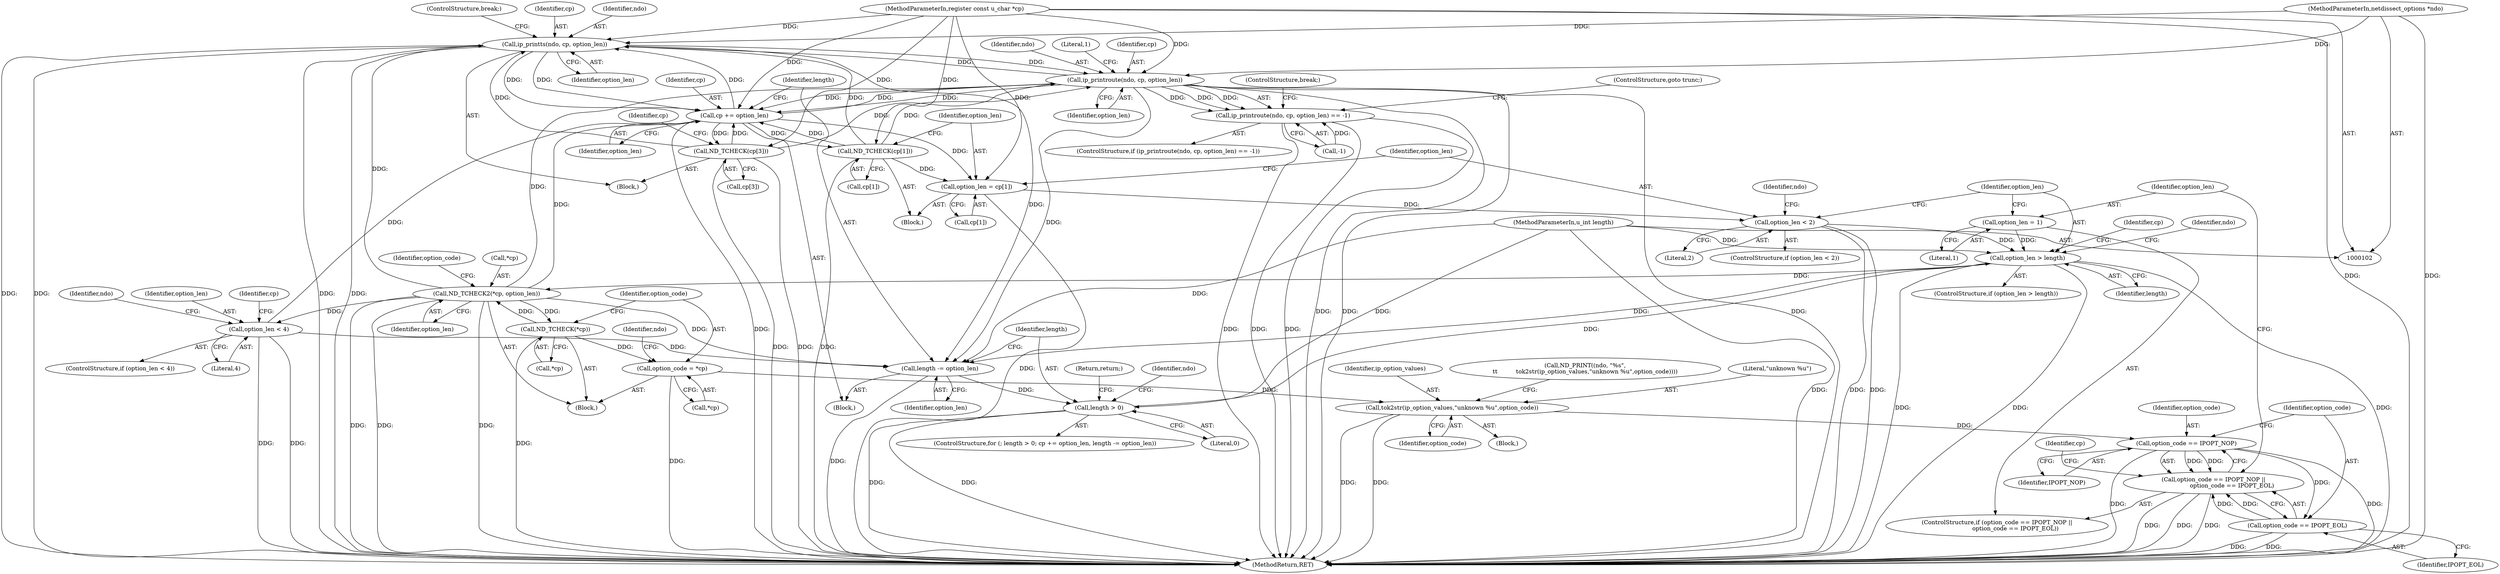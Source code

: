 digraph "0_tcpdump_eee0b04bcfdae319c242b0b8fc3d07029ee65b8c@pointer" {
"1000206" [label="(Call,ip_printts(ndo, cp, option_len))"];
"1000216" [label="(Call,ip_printroute(ndo, cp, option_len))"];
"1000206" [label="(Call,ip_printts(ndo, cp, option_len))"];
"1000103" [label="(MethodParameterIn,netdissect_options *ndo)"];
"1000237" [label="(Call,ND_TCHECK(cp[3]))"];
"1000117" [label="(Call,cp += option_len)"];
"1000226" [label="(Call,option_len < 4)"];
"1000196" [label="(Call,ND_TCHECK2(*cp, option_len))"];
"1000134" [label="(Call,ND_TCHECK(*cp))"];
"1000185" [label="(Call,option_len > length)"];
"1000158" [label="(Call,option_len = 1)"];
"1000173" [label="(Call,option_len < 2)"];
"1000167" [label="(Call,option_len = cp[1])"];
"1000163" [label="(Call,ND_TCHECK(cp[1]))"];
"1000104" [label="(MethodParameterIn,register const u_char *cp)"];
"1000113" [label="(Call,length > 0)"];
"1000120" [label="(Call,length -= option_len)"];
"1000105" [label="(MethodParameterIn,u_int length)"];
"1000137" [label="(Call,option_code = *cp)"];
"1000146" [label="(Call,tok2str(ip_option_values,\"unknown %u\",option_code))"];
"1000152" [label="(Call,option_code == IPOPT_NOP)"];
"1000151" [label="(Call,option_code == IPOPT_NOP ||\n                    option_code == IPOPT_EOL)"];
"1000155" [label="(Call,option_code == IPOPT_EOL)"];
"1000215" [label="(Call,ip_printroute(ndo, cp, option_len) == -1)"];
"1000220" [label="(Call,-1)"];
"1000151" [label="(Call,option_code == IPOPT_NOP ||\n                    option_code == IPOPT_EOL)"];
"1000186" [label="(Identifier,option_len)"];
"1000232" [label="(Identifier,ndo)"];
"1000137" [label="(Call,option_code = *cp)"];
"1000117" [label="(Call,cp += option_len)"];
"1000141" [label="(Call,ND_PRINT((ndo, \"%s\",\n\t\t          tok2str(ip_option_values,\"unknown %u\",option_code))))"];
"1000210" [label="(ControlStructure,break;)"];
"1000219" [label="(Identifier,option_len)"];
"1000156" [label="(Identifier,option_code)"];
"1000118" [label="(Identifier,cp)"];
"1000146" [label="(Call,tok2str(ip_option_values,\"unknown %u\",option_code))"];
"1000217" [label="(Identifier,ndo)"];
"1000162" [label="(Block,)"];
"1000228" [label="(Literal,4)"];
"1000116" [label="(Block,)"];
"1000115" [label="(Literal,0)"];
"1000154" [label="(Identifier,IPOPT_NOP)"];
"1000179" [label="(Identifier,ndo)"];
"1000114" [label="(Identifier,length)"];
"1000209" [label="(Identifier,option_len)"];
"1000123" [label="(Block,)"];
"1000227" [label="(Identifier,option_len)"];
"1000144" [label="(Block,)"];
"1000143" [label="(Identifier,ndo)"];
"1000167" [label="(Call,option_len = cp[1])"];
"1000215" [label="(Call,ip_printroute(ndo, cp, option_len) == -1)"];
"1000206" [label="(Call,ip_printts(ndo, cp, option_len))"];
"1000120" [label="(Call,length -= option_len)"];
"1000164" [label="(Call,cp[1])"];
"1000119" [label="(Identifier,option_len)"];
"1000216" [label="(Call,ip_printroute(ndo, cp, option_len))"];
"1000160" [label="(Literal,1)"];
"1000169" [label="(Call,cp[1])"];
"1000264" [label="(Return,return;)"];
"1000168" [label="(Identifier,option_len)"];
"1000149" [label="(Identifier,option_code)"];
"1000272" [label="(MethodReturn,RET)"];
"1000226" [label="(Call,option_len < 4)"];
"1000175" [label="(Literal,2)"];
"1000122" [label="(Identifier,option_len)"];
"1000222" [label="(ControlStructure,goto trunc;)"];
"1000155" [label="(Call,option_code == IPOPT_EOL)"];
"1000157" [label="(Identifier,IPOPT_EOL)"];
"1000104" [label="(MethodParameterIn,register const u_char *cp)"];
"1000148" [label="(Literal,\"unknown %u\")"];
"1000147" [label="(Identifier,ip_option_values)"];
"1000153" [label="(Identifier,option_code)"];
"1000127" [label="(Identifier,ndo)"];
"1000103" [label="(MethodParameterIn,netdissect_options *ndo)"];
"1000134" [label="(Call,ND_TCHECK(*cp))"];
"1000174" [label="(Identifier,option_len)"];
"1000152" [label="(Call,option_code == IPOPT_NOP)"];
"1000105" [label="(MethodParameterIn,u_int length)"];
"1000150" [label="(ControlStructure,if (option_code == IPOPT_NOP ||\n                    option_code == IPOPT_EOL))"];
"1000158" [label="(Call,option_len = 1)"];
"1000208" [label="(Identifier,cp)"];
"1000121" [label="(Identifier,length)"];
"1000197" [label="(Call,*cp)"];
"1000139" [label="(Call,*cp)"];
"1000198" [label="(Identifier,cp)"];
"1000196" [label="(Call,ND_TCHECK2(*cp, option_len))"];
"1000221" [label="(Literal,1)"];
"1000246" [label="(Identifier,cp)"];
"1000191" [label="(Identifier,ndo)"];
"1000223" [label="(ControlStructure,break;)"];
"1000225" [label="(ControlStructure,if (option_len < 4))"];
"1000165" [label="(Identifier,cp)"];
"1000113" [label="(Call,length > 0)"];
"1000184" [label="(ControlStructure,if (option_len > length))"];
"1000138" [label="(Identifier,option_code)"];
"1000135" [label="(Call,*cp)"];
"1000214" [label="(ControlStructure,if (ip_printroute(ndo, cp, option_len) == -1))"];
"1000237" [label="(Call,ND_TCHECK(cp[3]))"];
"1000207" [label="(Identifier,ndo)"];
"1000159" [label="(Identifier,option_len)"];
"1000187" [label="(Identifier,length)"];
"1000112" [label="(ControlStructure,for (; length > 0; cp += option_len, length -= option_len))"];
"1000163" [label="(Call,ND_TCHECK(cp[1]))"];
"1000202" [label="(Block,)"];
"1000238" [label="(Call,cp[3])"];
"1000201" [label="(Identifier,option_code)"];
"1000218" [label="(Identifier,cp)"];
"1000173" [label="(Call,option_len < 2)"];
"1000172" [label="(ControlStructure,if (option_len < 2))"];
"1000185" [label="(Call,option_len > length)"];
"1000199" [label="(Identifier,option_len)"];
"1000239" [label="(Identifier,cp)"];
"1000206" -> "1000202"  [label="AST: "];
"1000206" -> "1000209"  [label="CFG: "];
"1000207" -> "1000206"  [label="AST: "];
"1000208" -> "1000206"  [label="AST: "];
"1000209" -> "1000206"  [label="AST: "];
"1000210" -> "1000206"  [label="CFG: "];
"1000206" -> "1000272"  [label="DDG: "];
"1000206" -> "1000272"  [label="DDG: "];
"1000206" -> "1000272"  [label="DDG: "];
"1000206" -> "1000272"  [label="DDG: "];
"1000206" -> "1000117"  [label="DDG: "];
"1000206" -> "1000117"  [label="DDG: "];
"1000206" -> "1000120"  [label="DDG: "];
"1000216" -> "1000206"  [label="DDG: "];
"1000103" -> "1000206"  [label="DDG: "];
"1000237" -> "1000206"  [label="DDG: "];
"1000117" -> "1000206"  [label="DDG: "];
"1000104" -> "1000206"  [label="DDG: "];
"1000163" -> "1000206"  [label="DDG: "];
"1000196" -> "1000206"  [label="DDG: "];
"1000206" -> "1000216"  [label="DDG: "];
"1000216" -> "1000215"  [label="AST: "];
"1000216" -> "1000219"  [label="CFG: "];
"1000217" -> "1000216"  [label="AST: "];
"1000218" -> "1000216"  [label="AST: "];
"1000219" -> "1000216"  [label="AST: "];
"1000221" -> "1000216"  [label="CFG: "];
"1000216" -> "1000272"  [label="DDG: "];
"1000216" -> "1000272"  [label="DDG: "];
"1000216" -> "1000272"  [label="DDG: "];
"1000216" -> "1000117"  [label="DDG: "];
"1000216" -> "1000117"  [label="DDG: "];
"1000216" -> "1000120"  [label="DDG: "];
"1000216" -> "1000215"  [label="DDG: "];
"1000216" -> "1000215"  [label="DDG: "];
"1000216" -> "1000215"  [label="DDG: "];
"1000103" -> "1000216"  [label="DDG: "];
"1000237" -> "1000216"  [label="DDG: "];
"1000117" -> "1000216"  [label="DDG: "];
"1000104" -> "1000216"  [label="DDG: "];
"1000163" -> "1000216"  [label="DDG: "];
"1000196" -> "1000216"  [label="DDG: "];
"1000103" -> "1000102"  [label="AST: "];
"1000103" -> "1000272"  [label="DDG: "];
"1000237" -> "1000202"  [label="AST: "];
"1000237" -> "1000238"  [label="CFG: "];
"1000238" -> "1000237"  [label="AST: "];
"1000246" -> "1000237"  [label="CFG: "];
"1000237" -> "1000272"  [label="DDG: "];
"1000237" -> "1000272"  [label="DDG: "];
"1000237" -> "1000117"  [label="DDG: "];
"1000117" -> "1000237"  [label="DDG: "];
"1000104" -> "1000237"  [label="DDG: "];
"1000117" -> "1000116"  [label="AST: "];
"1000117" -> "1000119"  [label="CFG: "];
"1000118" -> "1000117"  [label="AST: "];
"1000119" -> "1000117"  [label="AST: "];
"1000121" -> "1000117"  [label="CFG: "];
"1000117" -> "1000272"  [label="DDG: "];
"1000226" -> "1000117"  [label="DDG: "];
"1000196" -> "1000117"  [label="DDG: "];
"1000104" -> "1000117"  [label="DDG: "];
"1000163" -> "1000117"  [label="DDG: "];
"1000117" -> "1000163"  [label="DDG: "];
"1000117" -> "1000167"  [label="DDG: "];
"1000226" -> "1000225"  [label="AST: "];
"1000226" -> "1000228"  [label="CFG: "];
"1000227" -> "1000226"  [label="AST: "];
"1000228" -> "1000226"  [label="AST: "];
"1000232" -> "1000226"  [label="CFG: "];
"1000239" -> "1000226"  [label="CFG: "];
"1000226" -> "1000272"  [label="DDG: "];
"1000226" -> "1000272"  [label="DDG: "];
"1000226" -> "1000120"  [label="DDG: "];
"1000196" -> "1000226"  [label="DDG: "];
"1000196" -> "1000123"  [label="AST: "];
"1000196" -> "1000199"  [label="CFG: "];
"1000197" -> "1000196"  [label="AST: "];
"1000199" -> "1000196"  [label="AST: "];
"1000201" -> "1000196"  [label="CFG: "];
"1000196" -> "1000272"  [label="DDG: "];
"1000196" -> "1000272"  [label="DDG: "];
"1000196" -> "1000272"  [label="DDG: "];
"1000196" -> "1000120"  [label="DDG: "];
"1000196" -> "1000134"  [label="DDG: "];
"1000134" -> "1000196"  [label="DDG: "];
"1000185" -> "1000196"  [label="DDG: "];
"1000134" -> "1000123"  [label="AST: "];
"1000134" -> "1000135"  [label="CFG: "];
"1000135" -> "1000134"  [label="AST: "];
"1000138" -> "1000134"  [label="CFG: "];
"1000134" -> "1000272"  [label="DDG: "];
"1000134" -> "1000137"  [label="DDG: "];
"1000185" -> "1000184"  [label="AST: "];
"1000185" -> "1000187"  [label="CFG: "];
"1000186" -> "1000185"  [label="AST: "];
"1000187" -> "1000185"  [label="AST: "];
"1000191" -> "1000185"  [label="CFG: "];
"1000198" -> "1000185"  [label="CFG: "];
"1000185" -> "1000272"  [label="DDG: "];
"1000185" -> "1000272"  [label="DDG: "];
"1000185" -> "1000272"  [label="DDG: "];
"1000185" -> "1000120"  [label="DDG: "];
"1000158" -> "1000185"  [label="DDG: "];
"1000173" -> "1000185"  [label="DDG: "];
"1000113" -> "1000185"  [label="DDG: "];
"1000105" -> "1000185"  [label="DDG: "];
"1000158" -> "1000150"  [label="AST: "];
"1000158" -> "1000160"  [label="CFG: "];
"1000159" -> "1000158"  [label="AST: "];
"1000160" -> "1000158"  [label="AST: "];
"1000186" -> "1000158"  [label="CFG: "];
"1000173" -> "1000172"  [label="AST: "];
"1000173" -> "1000175"  [label="CFG: "];
"1000174" -> "1000173"  [label="AST: "];
"1000175" -> "1000173"  [label="AST: "];
"1000179" -> "1000173"  [label="CFG: "];
"1000186" -> "1000173"  [label="CFG: "];
"1000173" -> "1000272"  [label="DDG: "];
"1000173" -> "1000272"  [label="DDG: "];
"1000167" -> "1000173"  [label="DDG: "];
"1000167" -> "1000162"  [label="AST: "];
"1000167" -> "1000169"  [label="CFG: "];
"1000168" -> "1000167"  [label="AST: "];
"1000169" -> "1000167"  [label="AST: "];
"1000174" -> "1000167"  [label="CFG: "];
"1000167" -> "1000272"  [label="DDG: "];
"1000163" -> "1000167"  [label="DDG: "];
"1000104" -> "1000167"  [label="DDG: "];
"1000163" -> "1000162"  [label="AST: "];
"1000163" -> "1000164"  [label="CFG: "];
"1000164" -> "1000163"  [label="AST: "];
"1000168" -> "1000163"  [label="CFG: "];
"1000163" -> "1000272"  [label="DDG: "];
"1000104" -> "1000163"  [label="DDG: "];
"1000104" -> "1000102"  [label="AST: "];
"1000104" -> "1000272"  [label="DDG: "];
"1000113" -> "1000112"  [label="AST: "];
"1000113" -> "1000115"  [label="CFG: "];
"1000114" -> "1000113"  [label="AST: "];
"1000115" -> "1000113"  [label="AST: "];
"1000127" -> "1000113"  [label="CFG: "];
"1000264" -> "1000113"  [label="CFG: "];
"1000113" -> "1000272"  [label="DDG: "];
"1000113" -> "1000272"  [label="DDG: "];
"1000120" -> "1000113"  [label="DDG: "];
"1000105" -> "1000113"  [label="DDG: "];
"1000120" -> "1000116"  [label="AST: "];
"1000120" -> "1000122"  [label="CFG: "];
"1000121" -> "1000120"  [label="AST: "];
"1000122" -> "1000120"  [label="AST: "];
"1000114" -> "1000120"  [label="CFG: "];
"1000120" -> "1000272"  [label="DDG: "];
"1000105" -> "1000120"  [label="DDG: "];
"1000105" -> "1000102"  [label="AST: "];
"1000105" -> "1000272"  [label="DDG: "];
"1000137" -> "1000123"  [label="AST: "];
"1000137" -> "1000139"  [label="CFG: "];
"1000138" -> "1000137"  [label="AST: "];
"1000139" -> "1000137"  [label="AST: "];
"1000143" -> "1000137"  [label="CFG: "];
"1000137" -> "1000272"  [label="DDG: "];
"1000137" -> "1000146"  [label="DDG: "];
"1000146" -> "1000144"  [label="AST: "];
"1000146" -> "1000149"  [label="CFG: "];
"1000147" -> "1000146"  [label="AST: "];
"1000148" -> "1000146"  [label="AST: "];
"1000149" -> "1000146"  [label="AST: "];
"1000141" -> "1000146"  [label="CFG: "];
"1000146" -> "1000272"  [label="DDG: "];
"1000146" -> "1000272"  [label="DDG: "];
"1000146" -> "1000152"  [label="DDG: "];
"1000152" -> "1000151"  [label="AST: "];
"1000152" -> "1000154"  [label="CFG: "];
"1000153" -> "1000152"  [label="AST: "];
"1000154" -> "1000152"  [label="AST: "];
"1000156" -> "1000152"  [label="CFG: "];
"1000151" -> "1000152"  [label="CFG: "];
"1000152" -> "1000272"  [label="DDG: "];
"1000152" -> "1000272"  [label="DDG: "];
"1000152" -> "1000151"  [label="DDG: "];
"1000152" -> "1000151"  [label="DDG: "];
"1000152" -> "1000155"  [label="DDG: "];
"1000151" -> "1000150"  [label="AST: "];
"1000151" -> "1000155"  [label="CFG: "];
"1000155" -> "1000151"  [label="AST: "];
"1000159" -> "1000151"  [label="CFG: "];
"1000165" -> "1000151"  [label="CFG: "];
"1000151" -> "1000272"  [label="DDG: "];
"1000151" -> "1000272"  [label="DDG: "];
"1000151" -> "1000272"  [label="DDG: "];
"1000155" -> "1000151"  [label="DDG: "];
"1000155" -> "1000151"  [label="DDG: "];
"1000155" -> "1000157"  [label="CFG: "];
"1000156" -> "1000155"  [label="AST: "];
"1000157" -> "1000155"  [label="AST: "];
"1000155" -> "1000272"  [label="DDG: "];
"1000155" -> "1000272"  [label="DDG: "];
"1000215" -> "1000214"  [label="AST: "];
"1000215" -> "1000220"  [label="CFG: "];
"1000220" -> "1000215"  [label="AST: "];
"1000222" -> "1000215"  [label="CFG: "];
"1000223" -> "1000215"  [label="CFG: "];
"1000215" -> "1000272"  [label="DDG: "];
"1000215" -> "1000272"  [label="DDG: "];
"1000215" -> "1000272"  [label="DDG: "];
"1000220" -> "1000215"  [label="DDG: "];
}
